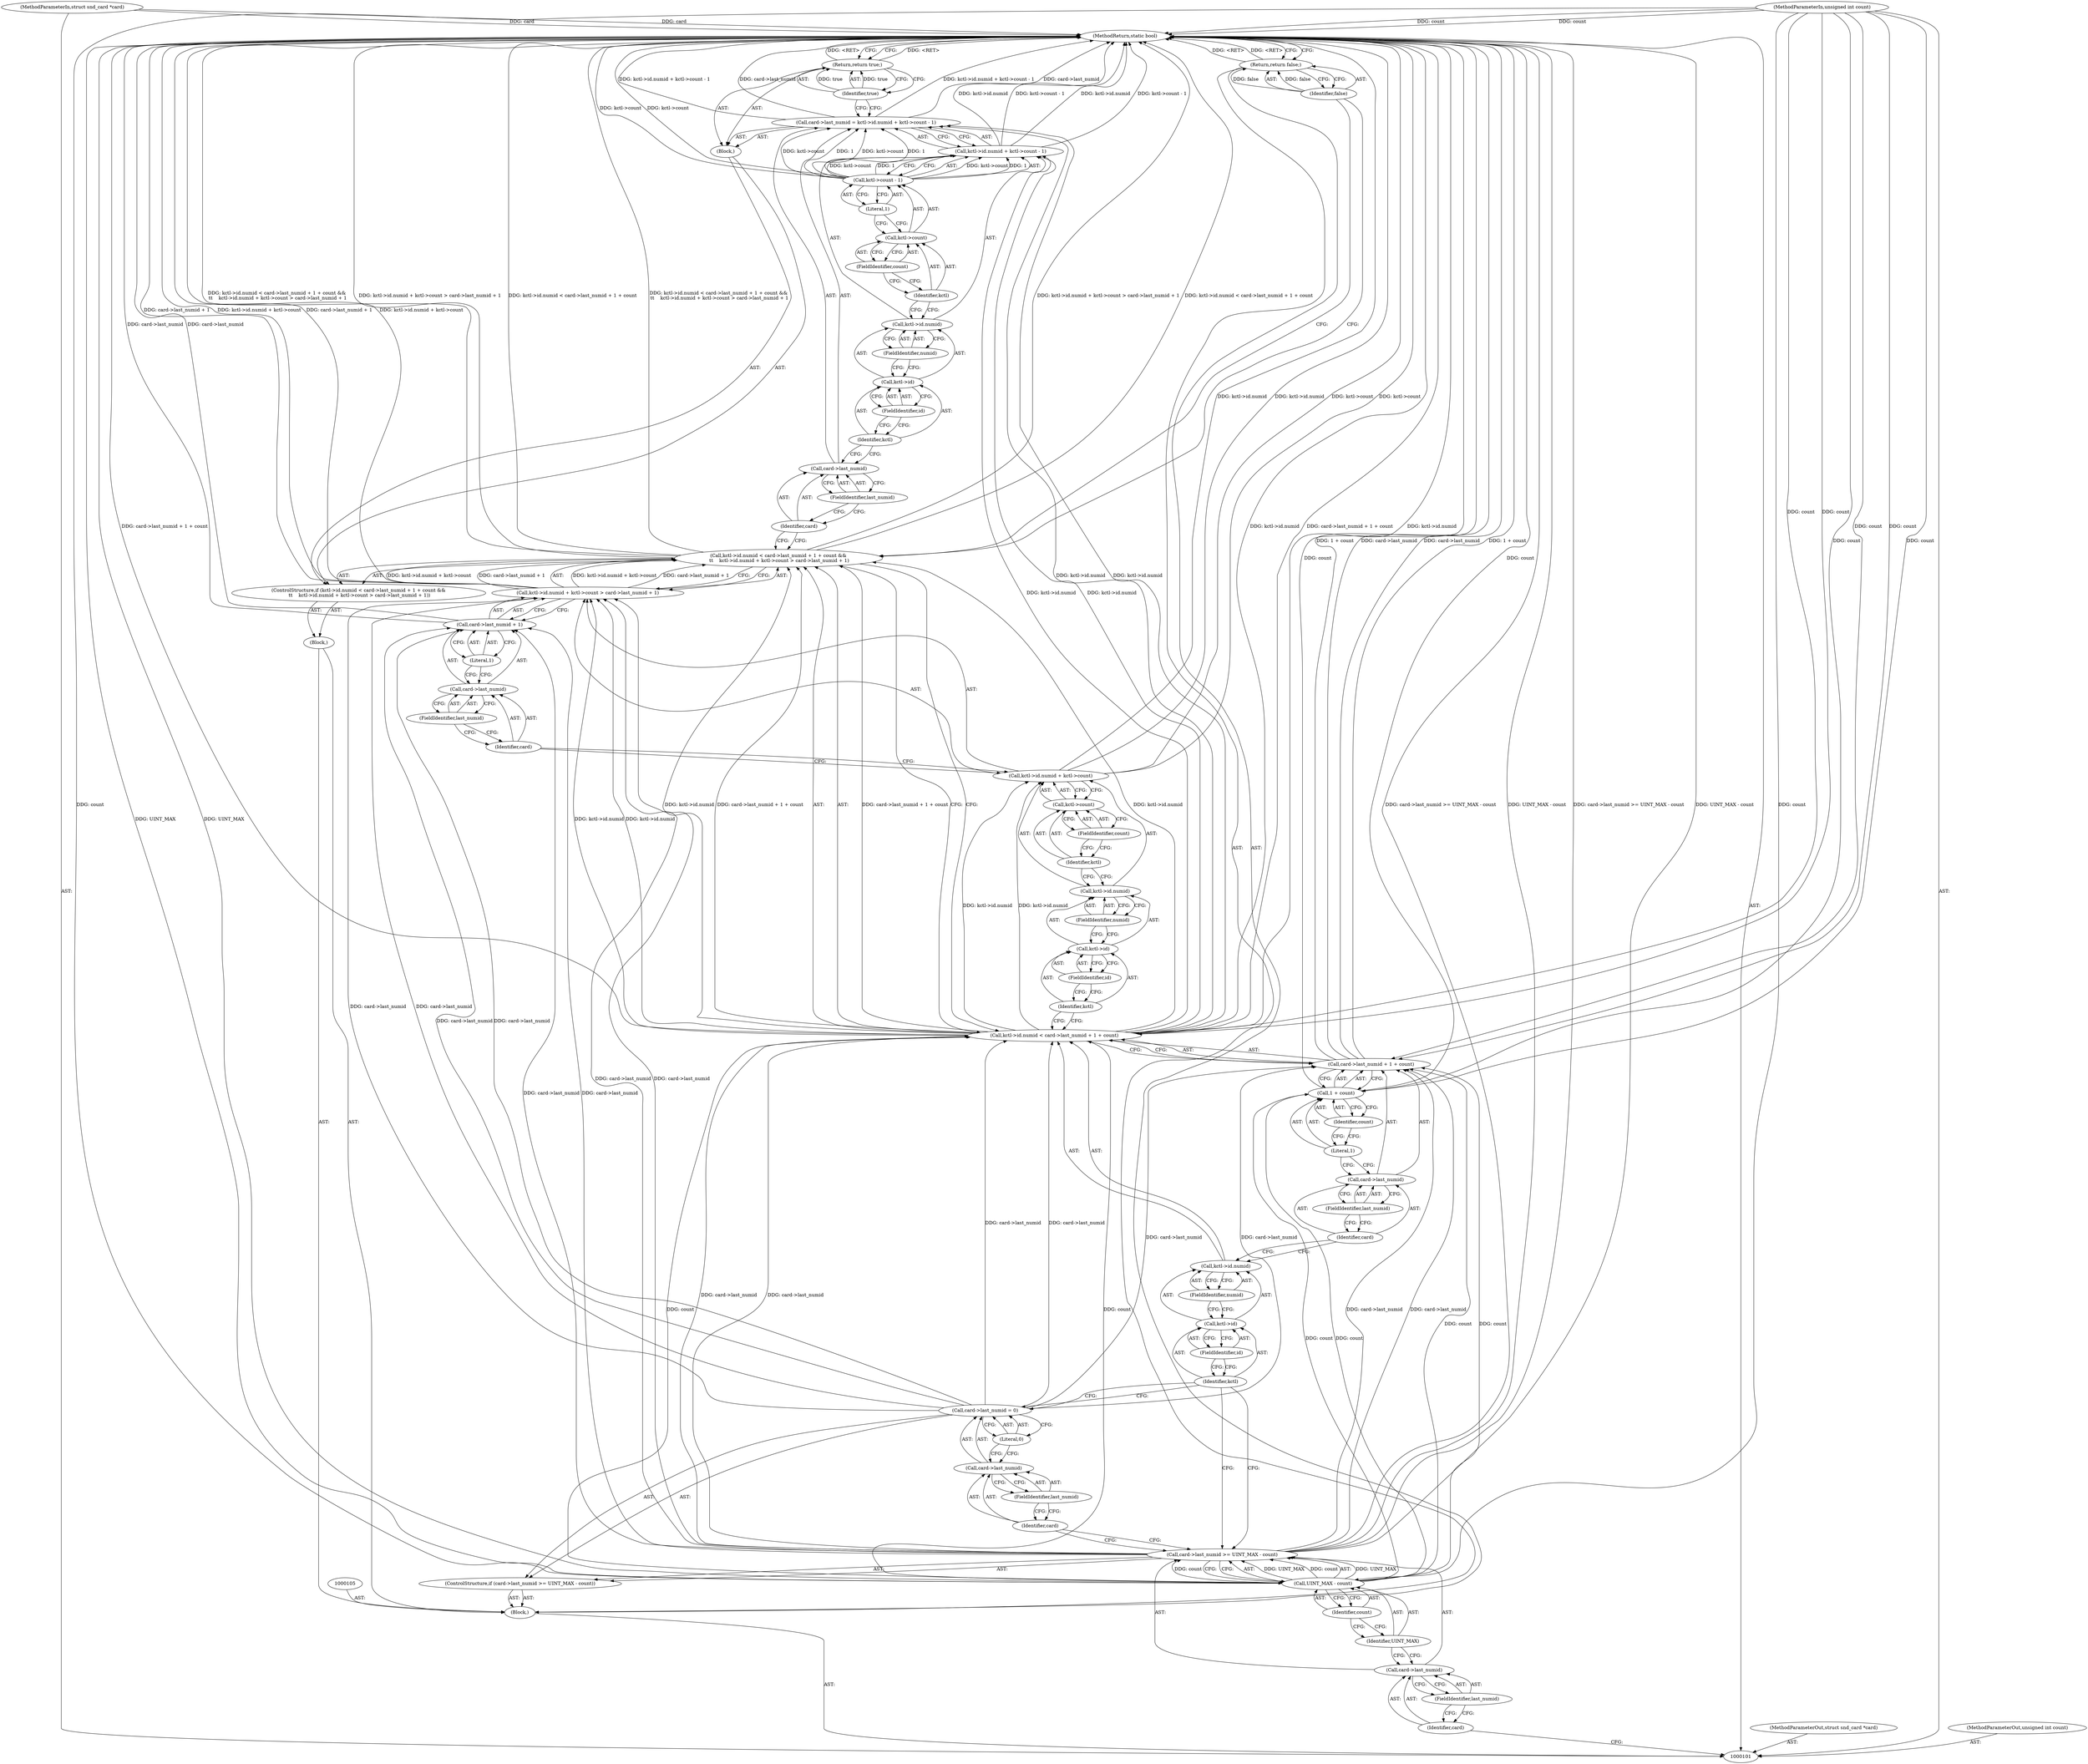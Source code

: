 digraph "0_linux_ac902c112d90a89e59916f751c2745f4dbdbb4bd" {
"1000170" [label="(MethodReturn,static bool)"];
"1000102" [label="(MethodParameterIn,struct snd_card *card)"];
"1000224" [label="(MethodParameterOut,struct snd_card *card)"];
"1000119" [label="(Block,)"];
"1000126" [label="(FieldIdentifier,id)"];
"1000127" [label="(FieldIdentifier,numid)"];
"1000128" [label="(Call,card->last_numid + 1 + count)"];
"1000129" [label="(Call,card->last_numid)"];
"1000130" [label="(Identifier,card)"];
"1000120" [label="(ControlStructure,if (kctl->id.numid < card->last_numid + 1 + count &&\n \t\t    kctl->id.numid + kctl->count > card->last_numid + 1))"];
"1000131" [label="(FieldIdentifier,last_numid)"];
"1000132" [label="(Call,1 + count)"];
"1000133" [label="(Literal,1)"];
"1000134" [label="(Identifier,count)"];
"1000121" [label="(Call,kctl->id.numid < card->last_numid + 1 + count &&\n \t\t    kctl->id.numid + kctl->count > card->last_numid + 1)"];
"1000122" [label="(Call,kctl->id.numid < card->last_numid + 1 + count)"];
"1000123" [label="(Call,kctl->id.numid)"];
"1000124" [label="(Call,kctl->id)"];
"1000125" [label="(Identifier,kctl)"];
"1000140" [label="(FieldIdentifier,id)"];
"1000141" [label="(FieldIdentifier,numid)"];
"1000142" [label="(Call,kctl->count)"];
"1000143" [label="(Identifier,kctl)"];
"1000144" [label="(FieldIdentifier,count)"];
"1000145" [label="(Call,card->last_numid + 1)"];
"1000146" [label="(Call,card->last_numid)"];
"1000147" [label="(Identifier,card)"];
"1000148" [label="(FieldIdentifier,last_numid)"];
"1000149" [label="(Literal,1)"];
"1000150" [label="(Block,)"];
"1000135" [label="(Call,kctl->id.numid + kctl->count > card->last_numid + 1)"];
"1000136" [label="(Call,kctl->id.numid + kctl->count)"];
"1000137" [label="(Call,kctl->id.numid)"];
"1000138" [label="(Call,kctl->id)"];
"1000139" [label="(Identifier,kctl)"];
"1000154" [label="(FieldIdentifier,last_numid)"];
"1000155" [label="(Call,kctl->id.numid + kctl->count - 1)"];
"1000156" [label="(Call,kctl->id.numid)"];
"1000157" [label="(Call,kctl->id)"];
"1000158" [label="(Identifier,kctl)"];
"1000159" [label="(FieldIdentifier,id)"];
"1000160" [label="(FieldIdentifier,numid)"];
"1000161" [label="(Call,kctl->count - 1)"];
"1000162" [label="(Call,kctl->count)"];
"1000163" [label="(Identifier,kctl)"];
"1000164" [label="(FieldIdentifier,count)"];
"1000165" [label="(Literal,1)"];
"1000151" [label="(Call,card->last_numid = kctl->id.numid + kctl->count - 1)"];
"1000152" [label="(Call,card->last_numid)"];
"1000153" [label="(Identifier,card)"];
"1000167" [label="(Identifier,true)"];
"1000166" [label="(Return,return true;)"];
"1000168" [label="(Return,return false;)"];
"1000169" [label="(Identifier,false)"];
"1000103" [label="(MethodParameterIn,unsigned int count)"];
"1000225" [label="(MethodParameterOut,unsigned int count)"];
"1000104" [label="(Block,)"];
"1000106" [label="(ControlStructure,if (card->last_numid >= UINT_MAX - count))"];
"1000110" [label="(FieldIdentifier,last_numid)"];
"1000111" [label="(Call,UINT_MAX - count)"];
"1000112" [label="(Identifier,UINT_MAX)"];
"1000113" [label="(Identifier,count)"];
"1000107" [label="(Call,card->last_numid >= UINT_MAX - count)"];
"1000108" [label="(Call,card->last_numid)"];
"1000109" [label="(Identifier,card)"];
"1000114" [label="(Call,card->last_numid = 0)"];
"1000115" [label="(Call,card->last_numid)"];
"1000116" [label="(Identifier,card)"];
"1000118" [label="(Literal,0)"];
"1000117" [label="(FieldIdentifier,last_numid)"];
"1000170" -> "1000101"  [label="AST: "];
"1000170" -> "1000166"  [label="CFG: "];
"1000170" -> "1000168"  [label="CFG: "];
"1000168" -> "1000170"  [label="DDG: <RET>"];
"1000136" -> "1000170"  [label="DDG: kctl->count"];
"1000136" -> "1000170"  [label="DDG: kctl->id.numid"];
"1000151" -> "1000170"  [label="DDG: card->last_numid"];
"1000151" -> "1000170"  [label="DDG: kctl->id.numid + kctl->count - 1"];
"1000121" -> "1000170"  [label="DDG: kctl->id.numid < card->last_numid + 1 + count &&\n \t\t    kctl->id.numid + kctl->count > card->last_numid + 1"];
"1000121" -> "1000170"  [label="DDG: kctl->id.numid + kctl->count > card->last_numid + 1"];
"1000121" -> "1000170"  [label="DDG: kctl->id.numid < card->last_numid + 1 + count"];
"1000107" -> "1000170"  [label="DDG: card->last_numid >= UINT_MAX - count"];
"1000107" -> "1000170"  [label="DDG: UINT_MAX - count"];
"1000122" -> "1000170"  [label="DDG: kctl->id.numid"];
"1000122" -> "1000170"  [label="DDG: card->last_numid + 1 + count"];
"1000128" -> "1000170"  [label="DDG: 1 + count"];
"1000128" -> "1000170"  [label="DDG: card->last_numid"];
"1000103" -> "1000170"  [label="DDG: count"];
"1000132" -> "1000170"  [label="DDG: count"];
"1000102" -> "1000170"  [label="DDG: card"];
"1000111" -> "1000170"  [label="DDG: UINT_MAX"];
"1000135" -> "1000170"  [label="DDG: kctl->id.numid + kctl->count"];
"1000135" -> "1000170"  [label="DDG: card->last_numid + 1"];
"1000155" -> "1000170"  [label="DDG: kctl->id.numid"];
"1000155" -> "1000170"  [label="DDG: kctl->count - 1"];
"1000161" -> "1000170"  [label="DDG: kctl->count"];
"1000145" -> "1000170"  [label="DDG: card->last_numid"];
"1000166" -> "1000170"  [label="DDG: <RET>"];
"1000102" -> "1000101"  [label="AST: "];
"1000102" -> "1000170"  [label="DDG: card"];
"1000224" -> "1000101"  [label="AST: "];
"1000119" -> "1000104"  [label="AST: "];
"1000120" -> "1000119"  [label="AST: "];
"1000126" -> "1000124"  [label="AST: "];
"1000126" -> "1000125"  [label="CFG: "];
"1000124" -> "1000126"  [label="CFG: "];
"1000127" -> "1000123"  [label="AST: "];
"1000127" -> "1000124"  [label="CFG: "];
"1000123" -> "1000127"  [label="CFG: "];
"1000128" -> "1000122"  [label="AST: "];
"1000128" -> "1000132"  [label="CFG: "];
"1000129" -> "1000128"  [label="AST: "];
"1000132" -> "1000128"  [label="AST: "];
"1000122" -> "1000128"  [label="CFG: "];
"1000128" -> "1000170"  [label="DDG: 1 + count"];
"1000128" -> "1000170"  [label="DDG: card->last_numid"];
"1000107" -> "1000128"  [label="DDG: card->last_numid"];
"1000114" -> "1000128"  [label="DDG: card->last_numid"];
"1000111" -> "1000128"  [label="DDG: count"];
"1000103" -> "1000128"  [label="DDG: count"];
"1000129" -> "1000128"  [label="AST: "];
"1000129" -> "1000131"  [label="CFG: "];
"1000130" -> "1000129"  [label="AST: "];
"1000131" -> "1000129"  [label="AST: "];
"1000133" -> "1000129"  [label="CFG: "];
"1000130" -> "1000129"  [label="AST: "];
"1000130" -> "1000123"  [label="CFG: "];
"1000131" -> "1000130"  [label="CFG: "];
"1000120" -> "1000119"  [label="AST: "];
"1000121" -> "1000120"  [label="AST: "];
"1000150" -> "1000120"  [label="AST: "];
"1000131" -> "1000129"  [label="AST: "];
"1000131" -> "1000130"  [label="CFG: "];
"1000129" -> "1000131"  [label="CFG: "];
"1000132" -> "1000128"  [label="AST: "];
"1000132" -> "1000134"  [label="CFG: "];
"1000133" -> "1000132"  [label="AST: "];
"1000134" -> "1000132"  [label="AST: "];
"1000128" -> "1000132"  [label="CFG: "];
"1000132" -> "1000170"  [label="DDG: count"];
"1000111" -> "1000132"  [label="DDG: count"];
"1000103" -> "1000132"  [label="DDG: count"];
"1000133" -> "1000132"  [label="AST: "];
"1000133" -> "1000129"  [label="CFG: "];
"1000134" -> "1000133"  [label="CFG: "];
"1000134" -> "1000132"  [label="AST: "];
"1000134" -> "1000133"  [label="CFG: "];
"1000132" -> "1000134"  [label="CFG: "];
"1000121" -> "1000120"  [label="AST: "];
"1000121" -> "1000122"  [label="CFG: "];
"1000121" -> "1000135"  [label="CFG: "];
"1000122" -> "1000121"  [label="AST: "];
"1000135" -> "1000121"  [label="AST: "];
"1000153" -> "1000121"  [label="CFG: "];
"1000169" -> "1000121"  [label="CFG: "];
"1000121" -> "1000170"  [label="DDG: kctl->id.numid < card->last_numid + 1 + count &&\n \t\t    kctl->id.numid + kctl->count > card->last_numid + 1"];
"1000121" -> "1000170"  [label="DDG: kctl->id.numid + kctl->count > card->last_numid + 1"];
"1000121" -> "1000170"  [label="DDG: kctl->id.numid < card->last_numid + 1 + count"];
"1000122" -> "1000121"  [label="DDG: kctl->id.numid"];
"1000122" -> "1000121"  [label="DDG: card->last_numid + 1 + count"];
"1000135" -> "1000121"  [label="DDG: kctl->id.numid + kctl->count"];
"1000135" -> "1000121"  [label="DDG: card->last_numid + 1"];
"1000122" -> "1000121"  [label="AST: "];
"1000122" -> "1000128"  [label="CFG: "];
"1000123" -> "1000122"  [label="AST: "];
"1000128" -> "1000122"  [label="AST: "];
"1000139" -> "1000122"  [label="CFG: "];
"1000121" -> "1000122"  [label="CFG: "];
"1000122" -> "1000170"  [label="DDG: kctl->id.numid"];
"1000122" -> "1000170"  [label="DDG: card->last_numid + 1 + count"];
"1000122" -> "1000121"  [label="DDG: kctl->id.numid"];
"1000122" -> "1000121"  [label="DDG: card->last_numid + 1 + count"];
"1000107" -> "1000122"  [label="DDG: card->last_numid"];
"1000114" -> "1000122"  [label="DDG: card->last_numid"];
"1000111" -> "1000122"  [label="DDG: count"];
"1000103" -> "1000122"  [label="DDG: count"];
"1000122" -> "1000135"  [label="DDG: kctl->id.numid"];
"1000122" -> "1000136"  [label="DDG: kctl->id.numid"];
"1000122" -> "1000151"  [label="DDG: kctl->id.numid"];
"1000122" -> "1000155"  [label="DDG: kctl->id.numid"];
"1000123" -> "1000122"  [label="AST: "];
"1000123" -> "1000127"  [label="CFG: "];
"1000124" -> "1000123"  [label="AST: "];
"1000127" -> "1000123"  [label="AST: "];
"1000130" -> "1000123"  [label="CFG: "];
"1000124" -> "1000123"  [label="AST: "];
"1000124" -> "1000126"  [label="CFG: "];
"1000125" -> "1000124"  [label="AST: "];
"1000126" -> "1000124"  [label="AST: "];
"1000127" -> "1000124"  [label="CFG: "];
"1000125" -> "1000124"  [label="AST: "];
"1000125" -> "1000114"  [label="CFG: "];
"1000125" -> "1000107"  [label="CFG: "];
"1000126" -> "1000125"  [label="CFG: "];
"1000140" -> "1000138"  [label="AST: "];
"1000140" -> "1000139"  [label="CFG: "];
"1000138" -> "1000140"  [label="CFG: "];
"1000141" -> "1000137"  [label="AST: "];
"1000141" -> "1000138"  [label="CFG: "];
"1000137" -> "1000141"  [label="CFG: "];
"1000142" -> "1000136"  [label="AST: "];
"1000142" -> "1000144"  [label="CFG: "];
"1000143" -> "1000142"  [label="AST: "];
"1000144" -> "1000142"  [label="AST: "];
"1000136" -> "1000142"  [label="CFG: "];
"1000143" -> "1000142"  [label="AST: "];
"1000143" -> "1000137"  [label="CFG: "];
"1000144" -> "1000143"  [label="CFG: "];
"1000144" -> "1000142"  [label="AST: "];
"1000144" -> "1000143"  [label="CFG: "];
"1000142" -> "1000144"  [label="CFG: "];
"1000145" -> "1000135"  [label="AST: "];
"1000145" -> "1000149"  [label="CFG: "];
"1000146" -> "1000145"  [label="AST: "];
"1000149" -> "1000145"  [label="AST: "];
"1000135" -> "1000145"  [label="CFG: "];
"1000145" -> "1000170"  [label="DDG: card->last_numid"];
"1000107" -> "1000145"  [label="DDG: card->last_numid"];
"1000114" -> "1000145"  [label="DDG: card->last_numid"];
"1000146" -> "1000145"  [label="AST: "];
"1000146" -> "1000148"  [label="CFG: "];
"1000147" -> "1000146"  [label="AST: "];
"1000148" -> "1000146"  [label="AST: "];
"1000149" -> "1000146"  [label="CFG: "];
"1000147" -> "1000146"  [label="AST: "];
"1000147" -> "1000136"  [label="CFG: "];
"1000148" -> "1000147"  [label="CFG: "];
"1000148" -> "1000146"  [label="AST: "];
"1000148" -> "1000147"  [label="CFG: "];
"1000146" -> "1000148"  [label="CFG: "];
"1000149" -> "1000145"  [label="AST: "];
"1000149" -> "1000146"  [label="CFG: "];
"1000145" -> "1000149"  [label="CFG: "];
"1000150" -> "1000120"  [label="AST: "];
"1000151" -> "1000150"  [label="AST: "];
"1000166" -> "1000150"  [label="AST: "];
"1000135" -> "1000121"  [label="AST: "];
"1000135" -> "1000145"  [label="CFG: "];
"1000136" -> "1000135"  [label="AST: "];
"1000145" -> "1000135"  [label="AST: "];
"1000121" -> "1000135"  [label="CFG: "];
"1000135" -> "1000170"  [label="DDG: kctl->id.numid + kctl->count"];
"1000135" -> "1000170"  [label="DDG: card->last_numid + 1"];
"1000135" -> "1000121"  [label="DDG: kctl->id.numid + kctl->count"];
"1000135" -> "1000121"  [label="DDG: card->last_numid + 1"];
"1000122" -> "1000135"  [label="DDG: kctl->id.numid"];
"1000107" -> "1000135"  [label="DDG: card->last_numid"];
"1000114" -> "1000135"  [label="DDG: card->last_numid"];
"1000136" -> "1000135"  [label="AST: "];
"1000136" -> "1000142"  [label="CFG: "];
"1000137" -> "1000136"  [label="AST: "];
"1000142" -> "1000136"  [label="AST: "];
"1000147" -> "1000136"  [label="CFG: "];
"1000136" -> "1000170"  [label="DDG: kctl->count"];
"1000136" -> "1000170"  [label="DDG: kctl->id.numid"];
"1000122" -> "1000136"  [label="DDG: kctl->id.numid"];
"1000137" -> "1000136"  [label="AST: "];
"1000137" -> "1000141"  [label="CFG: "];
"1000138" -> "1000137"  [label="AST: "];
"1000141" -> "1000137"  [label="AST: "];
"1000143" -> "1000137"  [label="CFG: "];
"1000138" -> "1000137"  [label="AST: "];
"1000138" -> "1000140"  [label="CFG: "];
"1000139" -> "1000138"  [label="AST: "];
"1000140" -> "1000138"  [label="AST: "];
"1000141" -> "1000138"  [label="CFG: "];
"1000139" -> "1000138"  [label="AST: "];
"1000139" -> "1000122"  [label="CFG: "];
"1000140" -> "1000139"  [label="CFG: "];
"1000154" -> "1000152"  [label="AST: "];
"1000154" -> "1000153"  [label="CFG: "];
"1000152" -> "1000154"  [label="CFG: "];
"1000155" -> "1000151"  [label="AST: "];
"1000155" -> "1000161"  [label="CFG: "];
"1000156" -> "1000155"  [label="AST: "];
"1000161" -> "1000155"  [label="AST: "];
"1000151" -> "1000155"  [label="CFG: "];
"1000155" -> "1000170"  [label="DDG: kctl->id.numid"];
"1000155" -> "1000170"  [label="DDG: kctl->count - 1"];
"1000122" -> "1000155"  [label="DDG: kctl->id.numid"];
"1000161" -> "1000155"  [label="DDG: kctl->count"];
"1000161" -> "1000155"  [label="DDG: 1"];
"1000156" -> "1000155"  [label="AST: "];
"1000156" -> "1000160"  [label="CFG: "];
"1000157" -> "1000156"  [label="AST: "];
"1000160" -> "1000156"  [label="AST: "];
"1000163" -> "1000156"  [label="CFG: "];
"1000157" -> "1000156"  [label="AST: "];
"1000157" -> "1000159"  [label="CFG: "];
"1000158" -> "1000157"  [label="AST: "];
"1000159" -> "1000157"  [label="AST: "];
"1000160" -> "1000157"  [label="CFG: "];
"1000158" -> "1000157"  [label="AST: "];
"1000158" -> "1000152"  [label="CFG: "];
"1000159" -> "1000158"  [label="CFG: "];
"1000159" -> "1000157"  [label="AST: "];
"1000159" -> "1000158"  [label="CFG: "];
"1000157" -> "1000159"  [label="CFG: "];
"1000160" -> "1000156"  [label="AST: "];
"1000160" -> "1000157"  [label="CFG: "];
"1000156" -> "1000160"  [label="CFG: "];
"1000161" -> "1000155"  [label="AST: "];
"1000161" -> "1000165"  [label="CFG: "];
"1000162" -> "1000161"  [label="AST: "];
"1000165" -> "1000161"  [label="AST: "];
"1000155" -> "1000161"  [label="CFG: "];
"1000161" -> "1000170"  [label="DDG: kctl->count"];
"1000161" -> "1000151"  [label="DDG: kctl->count"];
"1000161" -> "1000151"  [label="DDG: 1"];
"1000161" -> "1000155"  [label="DDG: kctl->count"];
"1000161" -> "1000155"  [label="DDG: 1"];
"1000162" -> "1000161"  [label="AST: "];
"1000162" -> "1000164"  [label="CFG: "];
"1000163" -> "1000162"  [label="AST: "];
"1000164" -> "1000162"  [label="AST: "];
"1000165" -> "1000162"  [label="CFG: "];
"1000163" -> "1000162"  [label="AST: "];
"1000163" -> "1000156"  [label="CFG: "];
"1000164" -> "1000163"  [label="CFG: "];
"1000164" -> "1000162"  [label="AST: "];
"1000164" -> "1000163"  [label="CFG: "];
"1000162" -> "1000164"  [label="CFG: "];
"1000165" -> "1000161"  [label="AST: "];
"1000165" -> "1000162"  [label="CFG: "];
"1000161" -> "1000165"  [label="CFG: "];
"1000151" -> "1000150"  [label="AST: "];
"1000151" -> "1000155"  [label="CFG: "];
"1000152" -> "1000151"  [label="AST: "];
"1000155" -> "1000151"  [label="AST: "];
"1000167" -> "1000151"  [label="CFG: "];
"1000151" -> "1000170"  [label="DDG: card->last_numid"];
"1000151" -> "1000170"  [label="DDG: kctl->id.numid + kctl->count - 1"];
"1000122" -> "1000151"  [label="DDG: kctl->id.numid"];
"1000161" -> "1000151"  [label="DDG: kctl->count"];
"1000161" -> "1000151"  [label="DDG: 1"];
"1000152" -> "1000151"  [label="AST: "];
"1000152" -> "1000154"  [label="CFG: "];
"1000153" -> "1000152"  [label="AST: "];
"1000154" -> "1000152"  [label="AST: "];
"1000158" -> "1000152"  [label="CFG: "];
"1000153" -> "1000152"  [label="AST: "];
"1000153" -> "1000121"  [label="CFG: "];
"1000154" -> "1000153"  [label="CFG: "];
"1000167" -> "1000166"  [label="AST: "];
"1000167" -> "1000151"  [label="CFG: "];
"1000166" -> "1000167"  [label="CFG: "];
"1000167" -> "1000166"  [label="DDG: true"];
"1000166" -> "1000150"  [label="AST: "];
"1000166" -> "1000167"  [label="CFG: "];
"1000167" -> "1000166"  [label="AST: "];
"1000170" -> "1000166"  [label="CFG: "];
"1000166" -> "1000170"  [label="DDG: <RET>"];
"1000167" -> "1000166"  [label="DDG: true"];
"1000168" -> "1000104"  [label="AST: "];
"1000168" -> "1000169"  [label="CFG: "];
"1000169" -> "1000168"  [label="AST: "];
"1000170" -> "1000168"  [label="CFG: "];
"1000168" -> "1000170"  [label="DDG: <RET>"];
"1000169" -> "1000168"  [label="DDG: false"];
"1000169" -> "1000168"  [label="AST: "];
"1000169" -> "1000121"  [label="CFG: "];
"1000168" -> "1000169"  [label="CFG: "];
"1000169" -> "1000168"  [label="DDG: false"];
"1000103" -> "1000101"  [label="AST: "];
"1000103" -> "1000170"  [label="DDG: count"];
"1000103" -> "1000111"  [label="DDG: count"];
"1000103" -> "1000122"  [label="DDG: count"];
"1000103" -> "1000128"  [label="DDG: count"];
"1000103" -> "1000132"  [label="DDG: count"];
"1000225" -> "1000101"  [label="AST: "];
"1000104" -> "1000101"  [label="AST: "];
"1000105" -> "1000104"  [label="AST: "];
"1000106" -> "1000104"  [label="AST: "];
"1000119" -> "1000104"  [label="AST: "];
"1000168" -> "1000104"  [label="AST: "];
"1000106" -> "1000104"  [label="AST: "];
"1000107" -> "1000106"  [label="AST: "];
"1000114" -> "1000106"  [label="AST: "];
"1000110" -> "1000108"  [label="AST: "];
"1000110" -> "1000109"  [label="CFG: "];
"1000108" -> "1000110"  [label="CFG: "];
"1000111" -> "1000107"  [label="AST: "];
"1000111" -> "1000113"  [label="CFG: "];
"1000112" -> "1000111"  [label="AST: "];
"1000113" -> "1000111"  [label="AST: "];
"1000107" -> "1000111"  [label="CFG: "];
"1000111" -> "1000170"  [label="DDG: UINT_MAX"];
"1000111" -> "1000107"  [label="DDG: UINT_MAX"];
"1000111" -> "1000107"  [label="DDG: count"];
"1000103" -> "1000111"  [label="DDG: count"];
"1000111" -> "1000122"  [label="DDG: count"];
"1000111" -> "1000128"  [label="DDG: count"];
"1000111" -> "1000132"  [label="DDG: count"];
"1000112" -> "1000111"  [label="AST: "];
"1000112" -> "1000108"  [label="CFG: "];
"1000113" -> "1000112"  [label="CFG: "];
"1000113" -> "1000111"  [label="AST: "];
"1000113" -> "1000112"  [label="CFG: "];
"1000111" -> "1000113"  [label="CFG: "];
"1000107" -> "1000106"  [label="AST: "];
"1000107" -> "1000111"  [label="CFG: "];
"1000108" -> "1000107"  [label="AST: "];
"1000111" -> "1000107"  [label="AST: "];
"1000116" -> "1000107"  [label="CFG: "];
"1000125" -> "1000107"  [label="CFG: "];
"1000107" -> "1000170"  [label="DDG: card->last_numid >= UINT_MAX - count"];
"1000107" -> "1000170"  [label="DDG: UINT_MAX - count"];
"1000111" -> "1000107"  [label="DDG: UINT_MAX"];
"1000111" -> "1000107"  [label="DDG: count"];
"1000107" -> "1000122"  [label="DDG: card->last_numid"];
"1000107" -> "1000128"  [label="DDG: card->last_numid"];
"1000107" -> "1000135"  [label="DDG: card->last_numid"];
"1000107" -> "1000145"  [label="DDG: card->last_numid"];
"1000108" -> "1000107"  [label="AST: "];
"1000108" -> "1000110"  [label="CFG: "];
"1000109" -> "1000108"  [label="AST: "];
"1000110" -> "1000108"  [label="AST: "];
"1000112" -> "1000108"  [label="CFG: "];
"1000109" -> "1000108"  [label="AST: "];
"1000109" -> "1000101"  [label="CFG: "];
"1000110" -> "1000109"  [label="CFG: "];
"1000114" -> "1000106"  [label="AST: "];
"1000114" -> "1000118"  [label="CFG: "];
"1000115" -> "1000114"  [label="AST: "];
"1000118" -> "1000114"  [label="AST: "];
"1000125" -> "1000114"  [label="CFG: "];
"1000114" -> "1000122"  [label="DDG: card->last_numid"];
"1000114" -> "1000128"  [label="DDG: card->last_numid"];
"1000114" -> "1000135"  [label="DDG: card->last_numid"];
"1000114" -> "1000145"  [label="DDG: card->last_numid"];
"1000115" -> "1000114"  [label="AST: "];
"1000115" -> "1000117"  [label="CFG: "];
"1000116" -> "1000115"  [label="AST: "];
"1000117" -> "1000115"  [label="AST: "];
"1000118" -> "1000115"  [label="CFG: "];
"1000116" -> "1000115"  [label="AST: "];
"1000116" -> "1000107"  [label="CFG: "];
"1000117" -> "1000116"  [label="CFG: "];
"1000118" -> "1000114"  [label="AST: "];
"1000118" -> "1000115"  [label="CFG: "];
"1000114" -> "1000118"  [label="CFG: "];
"1000117" -> "1000115"  [label="AST: "];
"1000117" -> "1000116"  [label="CFG: "];
"1000115" -> "1000117"  [label="CFG: "];
}
